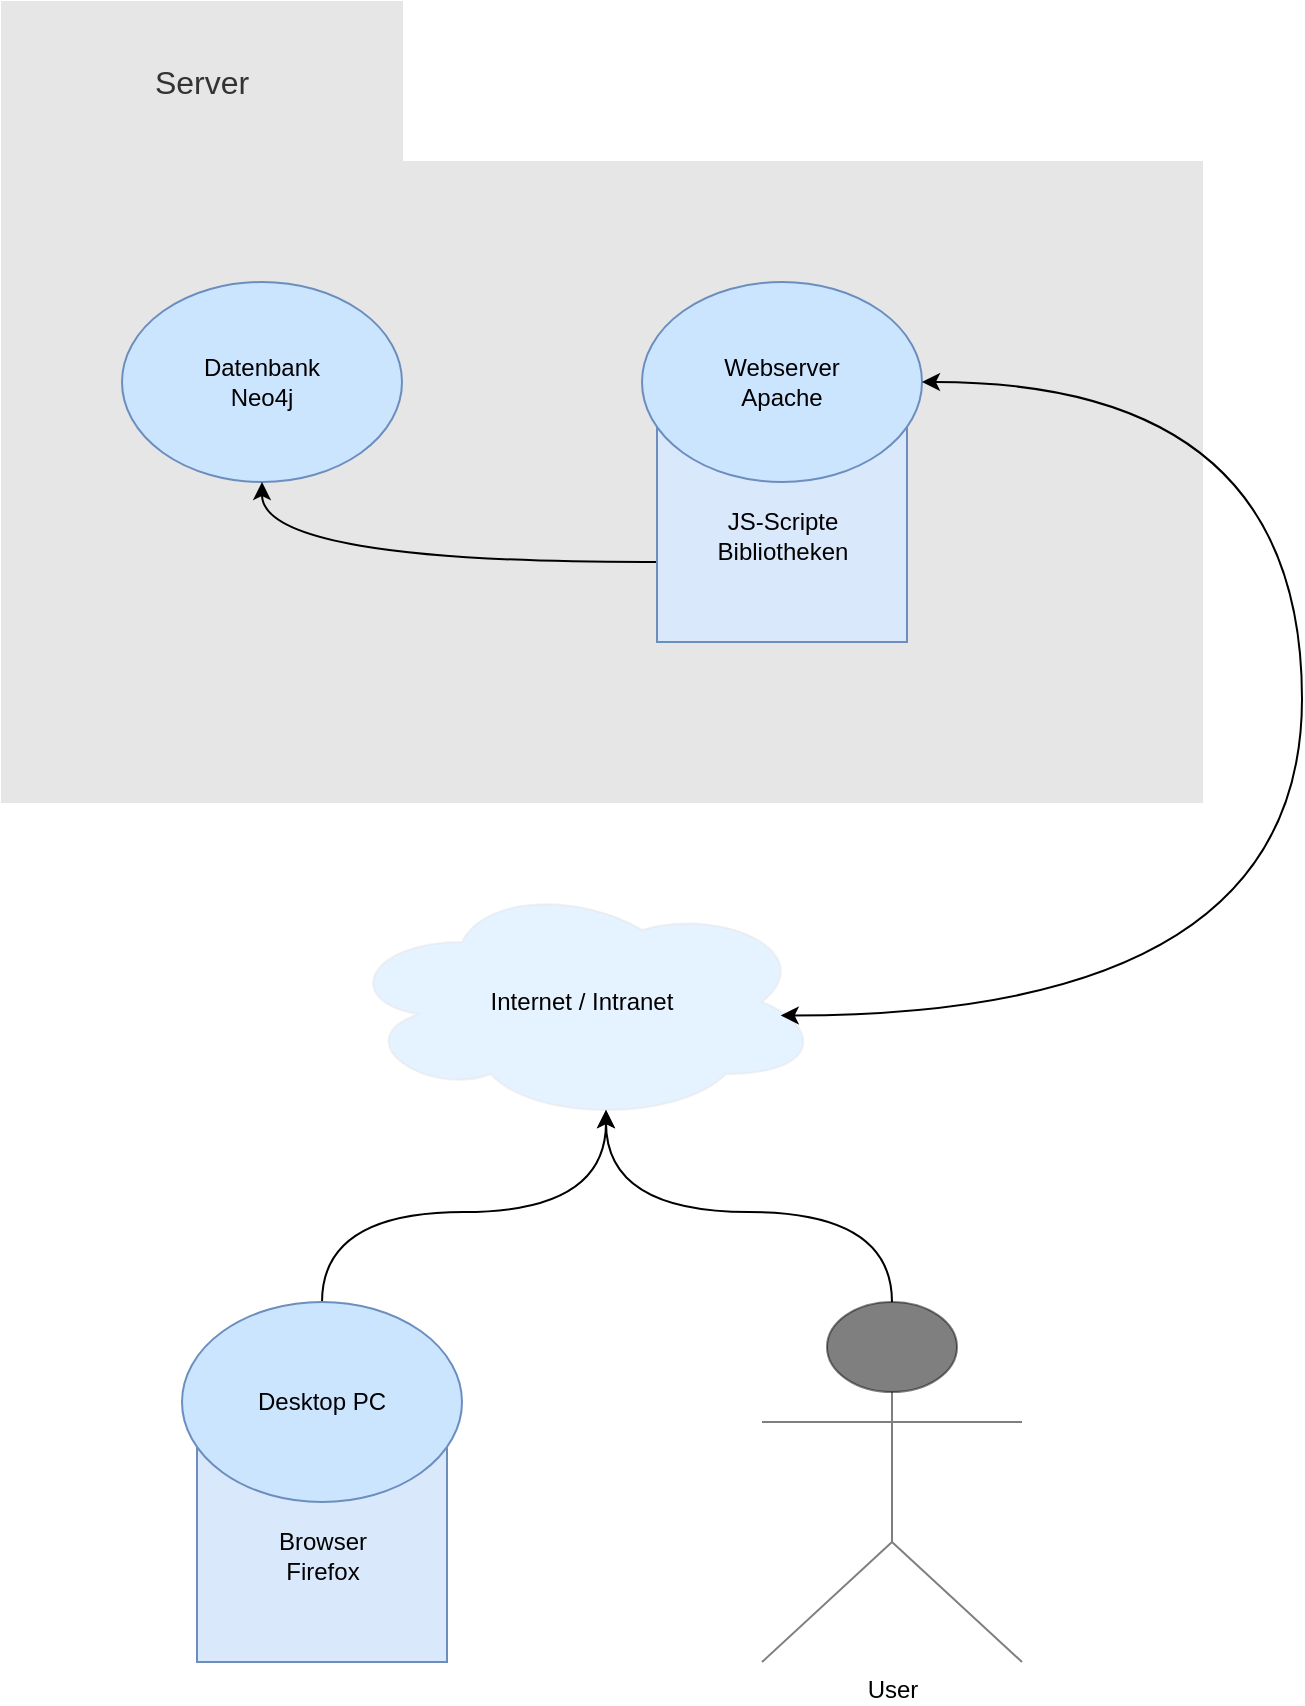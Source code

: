 <mxfile version="12.7.0" type="device"><diagram id="8pBoIMsr0feTJG4ZyyjA" name="Page-1"><mxGraphModel dx="1789" dy="1374" grid="1" gridSize="10" guides="1" tooltips="1" connect="1" arrows="1" fold="1" page="1" pageScale="1" pageWidth="827" pageHeight="1169" math="0" shadow="0"><root><mxCell id="0"/><mxCell id="1" parent="0"/><mxCell id="rcGCxJQalj_t9Lz7bKc3-1" value="" style="rounded=0;whiteSpace=wrap;html=1;fillColor=#E6E6E6;strokeColor=#E6E6E6;fontColor=#333333;" vertex="1" parent="1"><mxGeometry x="40" y="160" width="600" height="320" as="geometry"/></mxCell><mxCell id="rcGCxJQalj_t9Lz7bKc3-2" value="" style="rounded=0;whiteSpace=wrap;html=1;" vertex="1" parent="1"><mxGeometry x="40" y="80" width="200" height="80" as="geometry"/></mxCell><mxCell id="rcGCxJQalj_t9Lz7bKc3-3" value="&lt;font style=&quot;font-size: 16px&quot;&gt;Server&lt;/font&gt;" style="text;html=1;strokeColor=#E6E6E6;fillColor=#E6E6E6;align=center;verticalAlign=middle;whiteSpace=wrap;rounded=0;fontColor=#333333;gradientColor=none;" vertex="1" parent="1"><mxGeometry x="40" y="80" width="200" height="80" as="geometry"/></mxCell><mxCell id="rcGCxJQalj_t9Lz7bKc3-11" value="&lt;br&gt;JS-Scripte&lt;br&gt;Bibliotheken" style="rounded=0;whiteSpace=wrap;html=1;strokeColor=#6c8ebf;fillColor=#dae8fc;" vertex="1" parent="1"><mxGeometry x="367.5" y="280" width="125" height="120" as="geometry"/></mxCell><mxCell id="rcGCxJQalj_t9Lz7bKc3-10" value="Datenbank&lt;br&gt;Neo4j" style="ellipse;whiteSpace=wrap;html=1;strokeColor=#6c8ebf;fillColor=#CCE5FF;" vertex="1" parent="1"><mxGeometry x="100" y="220" width="140" height="100" as="geometry"/></mxCell><mxCell id="rcGCxJQalj_t9Lz7bKc3-12" value="Webserver&lt;br&gt;Apache" style="ellipse;whiteSpace=wrap;html=1;strokeColor=#6c8ebf;fillColor=#CCE5FF;" vertex="1" parent="1"><mxGeometry x="360" y="220" width="140" height="100" as="geometry"/></mxCell><mxCell id="rcGCxJQalj_t9Lz7bKc3-13" value="" style="endArrow=classic;html=1;entryX=0.5;entryY=1;entryDx=0;entryDy=0;edgeStyle=orthogonalEdgeStyle;curved=1;" edge="1" parent="1" target="rcGCxJQalj_t9Lz7bKc3-10"><mxGeometry width="50" height="50" relative="1" as="geometry"><mxPoint x="367" y="360" as="sourcePoint"/><mxPoint x="320" y="280" as="targetPoint"/></mxGeometry></mxCell><mxCell id="rcGCxJQalj_t9Lz7bKc3-14" value="Internet / Intranet" style="ellipse;shape=cloud;whiteSpace=wrap;html=1;strokeColor=#E6E6E6;fillColor=#CCE5FF;gradientColor=none;opacity=50;" vertex="1" parent="1"><mxGeometry x="210" y="520" width="240" height="120" as="geometry"/></mxCell><mxCell id="rcGCxJQalj_t9Lz7bKc3-15" value="" style="endArrow=classic;startArrow=classic;html=1;entryX=1;entryY=0.5;entryDx=0;entryDy=0;exitX=0.914;exitY=0.556;exitDx=0;exitDy=0;exitPerimeter=0;edgeStyle=orthogonalEdgeStyle;curved=1;" edge="1" parent="1" source="rcGCxJQalj_t9Lz7bKc3-14" target="rcGCxJQalj_t9Lz7bKc3-12"><mxGeometry width="50" height="50" relative="1" as="geometry"><mxPoint x="650" y="650" as="sourcePoint"/><mxPoint x="700" y="600" as="targetPoint"/><Array as="points"><mxPoint x="690" y="587"/><mxPoint x="690" y="270"/></Array></mxGeometry></mxCell><mxCell id="rcGCxJQalj_t9Lz7bKc3-18" value="&lt;br&gt;Browser&lt;br&gt;Firefox" style="rounded=0;whiteSpace=wrap;html=1;strokeColor=#6c8ebf;fillColor=#dae8fc;" vertex="1" parent="1"><mxGeometry x="137.5" y="790" width="125" height="120" as="geometry"/></mxCell><mxCell id="rcGCxJQalj_t9Lz7bKc3-25" style="edgeStyle=orthogonalEdgeStyle;rounded=0;orthogonalLoop=1;jettySize=auto;html=1;exitX=0.5;exitY=0;exitDx=0;exitDy=0;entryX=0.55;entryY=0.95;entryDx=0;entryDy=0;entryPerimeter=0;curved=1;" edge="1" parent="1" source="rcGCxJQalj_t9Lz7bKc3-19" target="rcGCxJQalj_t9Lz7bKc3-14"><mxGeometry relative="1" as="geometry"/></mxCell><mxCell id="rcGCxJQalj_t9Lz7bKc3-19" value="Desktop PC" style="ellipse;whiteSpace=wrap;html=1;strokeColor=#6c8ebf;fillColor=#CCE5FF;" vertex="1" parent="1"><mxGeometry x="130" y="730" width="140" height="100" as="geometry"/></mxCell><mxCell id="rcGCxJQalj_t9Lz7bKc3-26" style="edgeStyle=orthogonalEdgeStyle;rounded=0;orthogonalLoop=1;jettySize=auto;html=1;exitX=0.5;exitY=0;exitDx=0;exitDy=0;exitPerimeter=0;entryX=0.55;entryY=0.95;entryDx=0;entryDy=0;entryPerimeter=0;curved=1;" edge="1" parent="1" source="rcGCxJQalj_t9Lz7bKc3-20" target="rcGCxJQalj_t9Lz7bKc3-14"><mxGeometry relative="1" as="geometry"/></mxCell><mxCell id="rcGCxJQalj_t9Lz7bKc3-20" value="User" style="shape=umlActor;verticalLabelPosition=bottom;labelBackgroundColor=#ffffff;verticalAlign=top;html=1;outlineConnect=0;strokeColor=#000000;fillColor=#000000;opacity=50;" vertex="1" parent="1"><mxGeometry x="420" y="730" width="130" height="180" as="geometry"/></mxCell></root></mxGraphModel></diagram></mxfile>